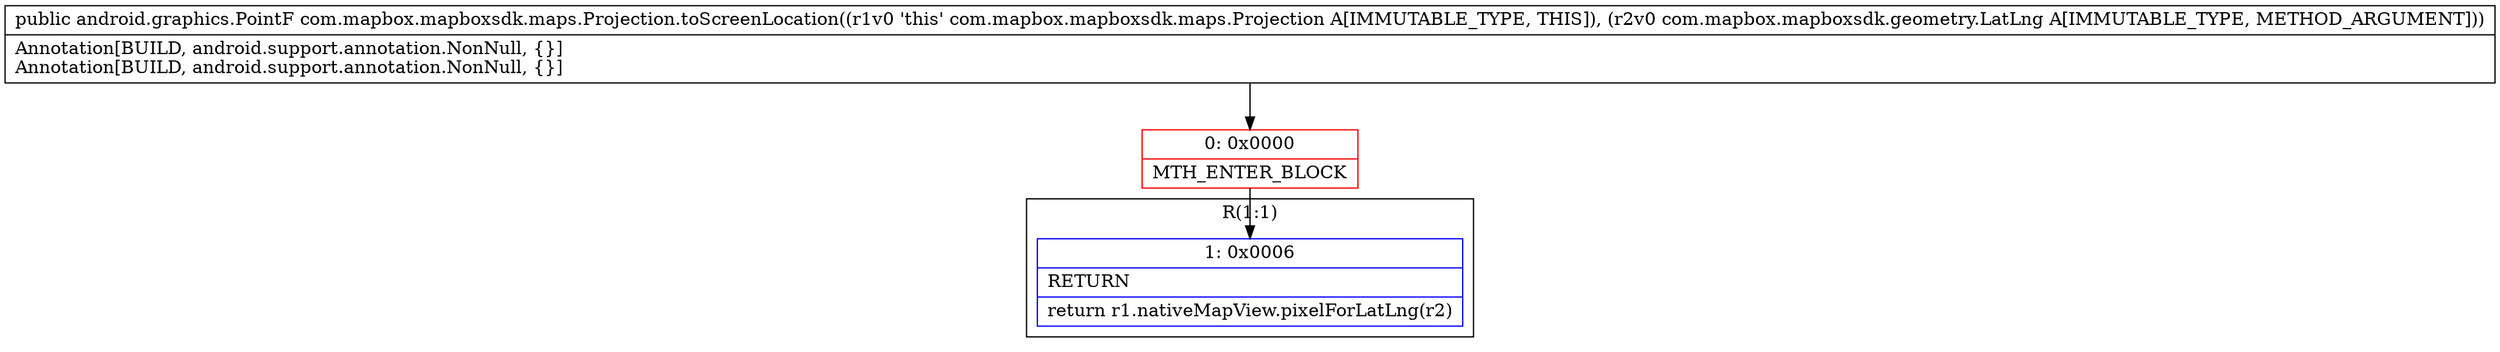 digraph "CFG forcom.mapbox.mapboxsdk.maps.Projection.toScreenLocation(Lcom\/mapbox\/mapboxsdk\/geometry\/LatLng;)Landroid\/graphics\/PointF;" {
subgraph cluster_Region_493249867 {
label = "R(1:1)";
node [shape=record,color=blue];
Node_1 [shape=record,label="{1\:\ 0x0006|RETURN\l|return r1.nativeMapView.pixelForLatLng(r2)\l}"];
}
Node_0 [shape=record,color=red,label="{0\:\ 0x0000|MTH_ENTER_BLOCK\l}"];
MethodNode[shape=record,label="{public android.graphics.PointF com.mapbox.mapboxsdk.maps.Projection.toScreenLocation((r1v0 'this' com.mapbox.mapboxsdk.maps.Projection A[IMMUTABLE_TYPE, THIS]), (r2v0 com.mapbox.mapboxsdk.geometry.LatLng A[IMMUTABLE_TYPE, METHOD_ARGUMENT]))  | Annotation[BUILD, android.support.annotation.NonNull, \{\}]\lAnnotation[BUILD, android.support.annotation.NonNull, \{\}]\l}"];
MethodNode -> Node_0;
Node_0 -> Node_1;
}

